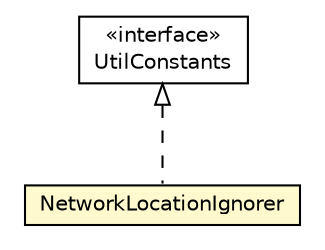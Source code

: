 #!/usr/local/bin/dot
#
# Class diagram 
# Generated by UMLGraph version R5_6-24-gf6e263 (http://www.umlgraph.org/)
#

digraph G {
	edge [fontname="Helvetica",fontsize=10,labelfontname="Helvetica",labelfontsize=10];
	node [fontname="Helvetica",fontsize=10,shape=plaintext];
	nodesep=0.25;
	ranksep=0.5;
	// org.osmdroid.util.constants.UtilConstants
	c22359 [label=<<table title="org.osmdroid.util.constants.UtilConstants" border="0" cellborder="1" cellspacing="0" cellpadding="2" port="p" href="./constants/UtilConstants.html">
		<tr><td><table border="0" cellspacing="0" cellpadding="1">
<tr><td align="center" balign="center"> &#171;interface&#187; </td></tr>
<tr><td align="center" balign="center"> UtilConstants </td></tr>
		</table></td></tr>
		</table>>, URL="./constants/UtilConstants.html", fontname="Helvetica", fontcolor="black", fontsize=10.0];
	// org.osmdroid.util.NetworkLocationIgnorer
	c22366 [label=<<table title="org.osmdroid.util.NetworkLocationIgnorer" border="0" cellborder="1" cellspacing="0" cellpadding="2" port="p" bgcolor="lemonChiffon" href="./NetworkLocationIgnorer.html">
		<tr><td><table border="0" cellspacing="0" cellpadding="1">
<tr><td align="center" balign="center"> NetworkLocationIgnorer </td></tr>
		</table></td></tr>
		</table>>, URL="./NetworkLocationIgnorer.html", fontname="Helvetica", fontcolor="black", fontsize=10.0];
	//org.osmdroid.util.NetworkLocationIgnorer implements org.osmdroid.util.constants.UtilConstants
	c22359:p -> c22366:p [dir=back,arrowtail=empty,style=dashed];
}

